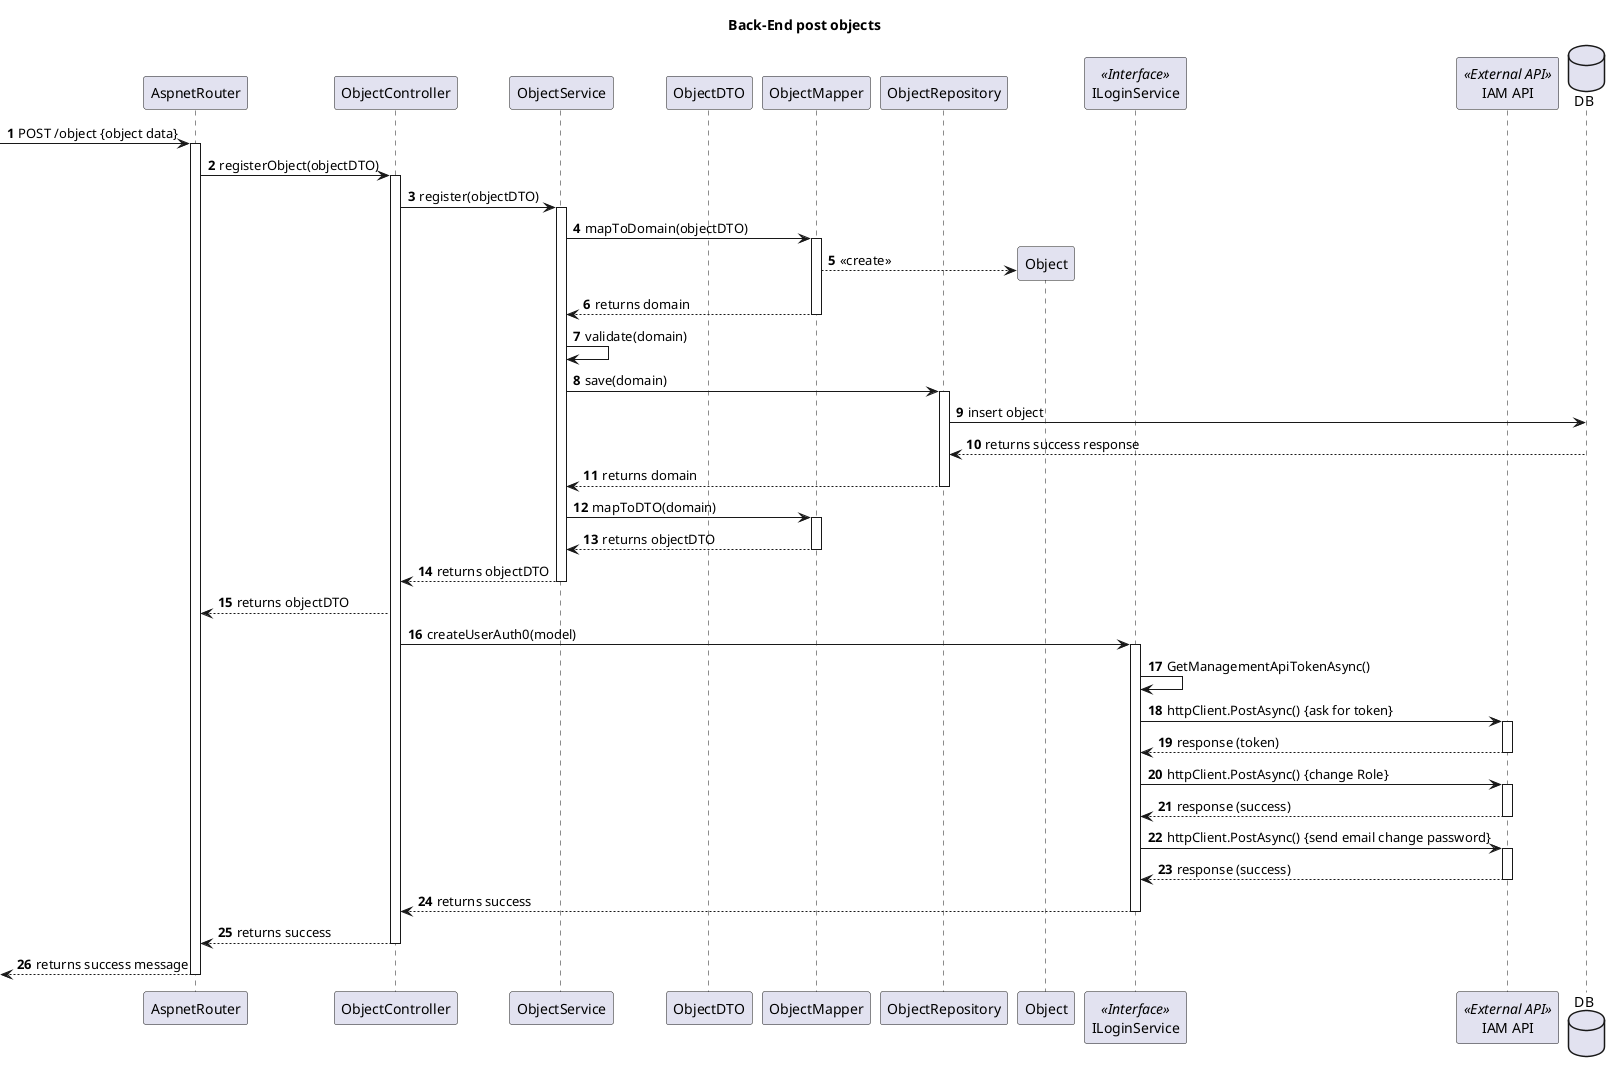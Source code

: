 @startuml
autonumber
skinparam packageStyle rect

title Back-End post objects

participant AspnetRouter as router
participant ObjectController as ctrl
participant ObjectService as service
participant ObjectDTO as dto
participant ObjectMapper as mapper
participant ObjectRepository as repo
participant Object as domain
participant ILoginService as LS <<Interface>>
participant "IAM API" as IAM <<External API>>

database DB


-> router: POST /object {object data}
activate router
router -> ctrl: registerObject(objectDTO)
activate ctrl
ctrl -> service: register(objectDTO)
activate service
service -> mapper: mapToDomain(objectDTO)
activate mapper
mapper --> domain** : <<create>>
mapper --> service : returns domain
deactivate mapper
service -> service: validate(domain)
service -> repo: save(domain)

activate repo

repo -> DB: insert object
repo <-- DB: returns success response
repo --> service : returns domain
deactivate repo
service -> mapper: mapToDTO(domain)
activate mapper
mapper --> service : returns objectDTO
deactivate mapper
service --> ctrl : returns objectDTO

deactivate service
ctrl --> router : returns objectDTO


ctrl -> LS : createUserAuth0(model)
activate LS
LS -> LS : GetManagementApiTokenAsync()
LS -> IAM : httpClient.PostAsync() {ask for token}
activate IAM
IAM --> LS : response (token)
deactivate IAM
LS -> IAM : httpClient.PostAsync() {change Role}
activate IAM
IAM --> LS : response (success)
deactivate IAM
LS -> IAM : httpClient.PostAsync() {send email change password}
activate IAM
IAM --> LS : response (success)
deactivate IAM
LS --> ctrl : returns success
deactivate LS

ctrl --> router : returns success

deactivate ctrl

<-- router  : returns success message

deactivate router

@enduml